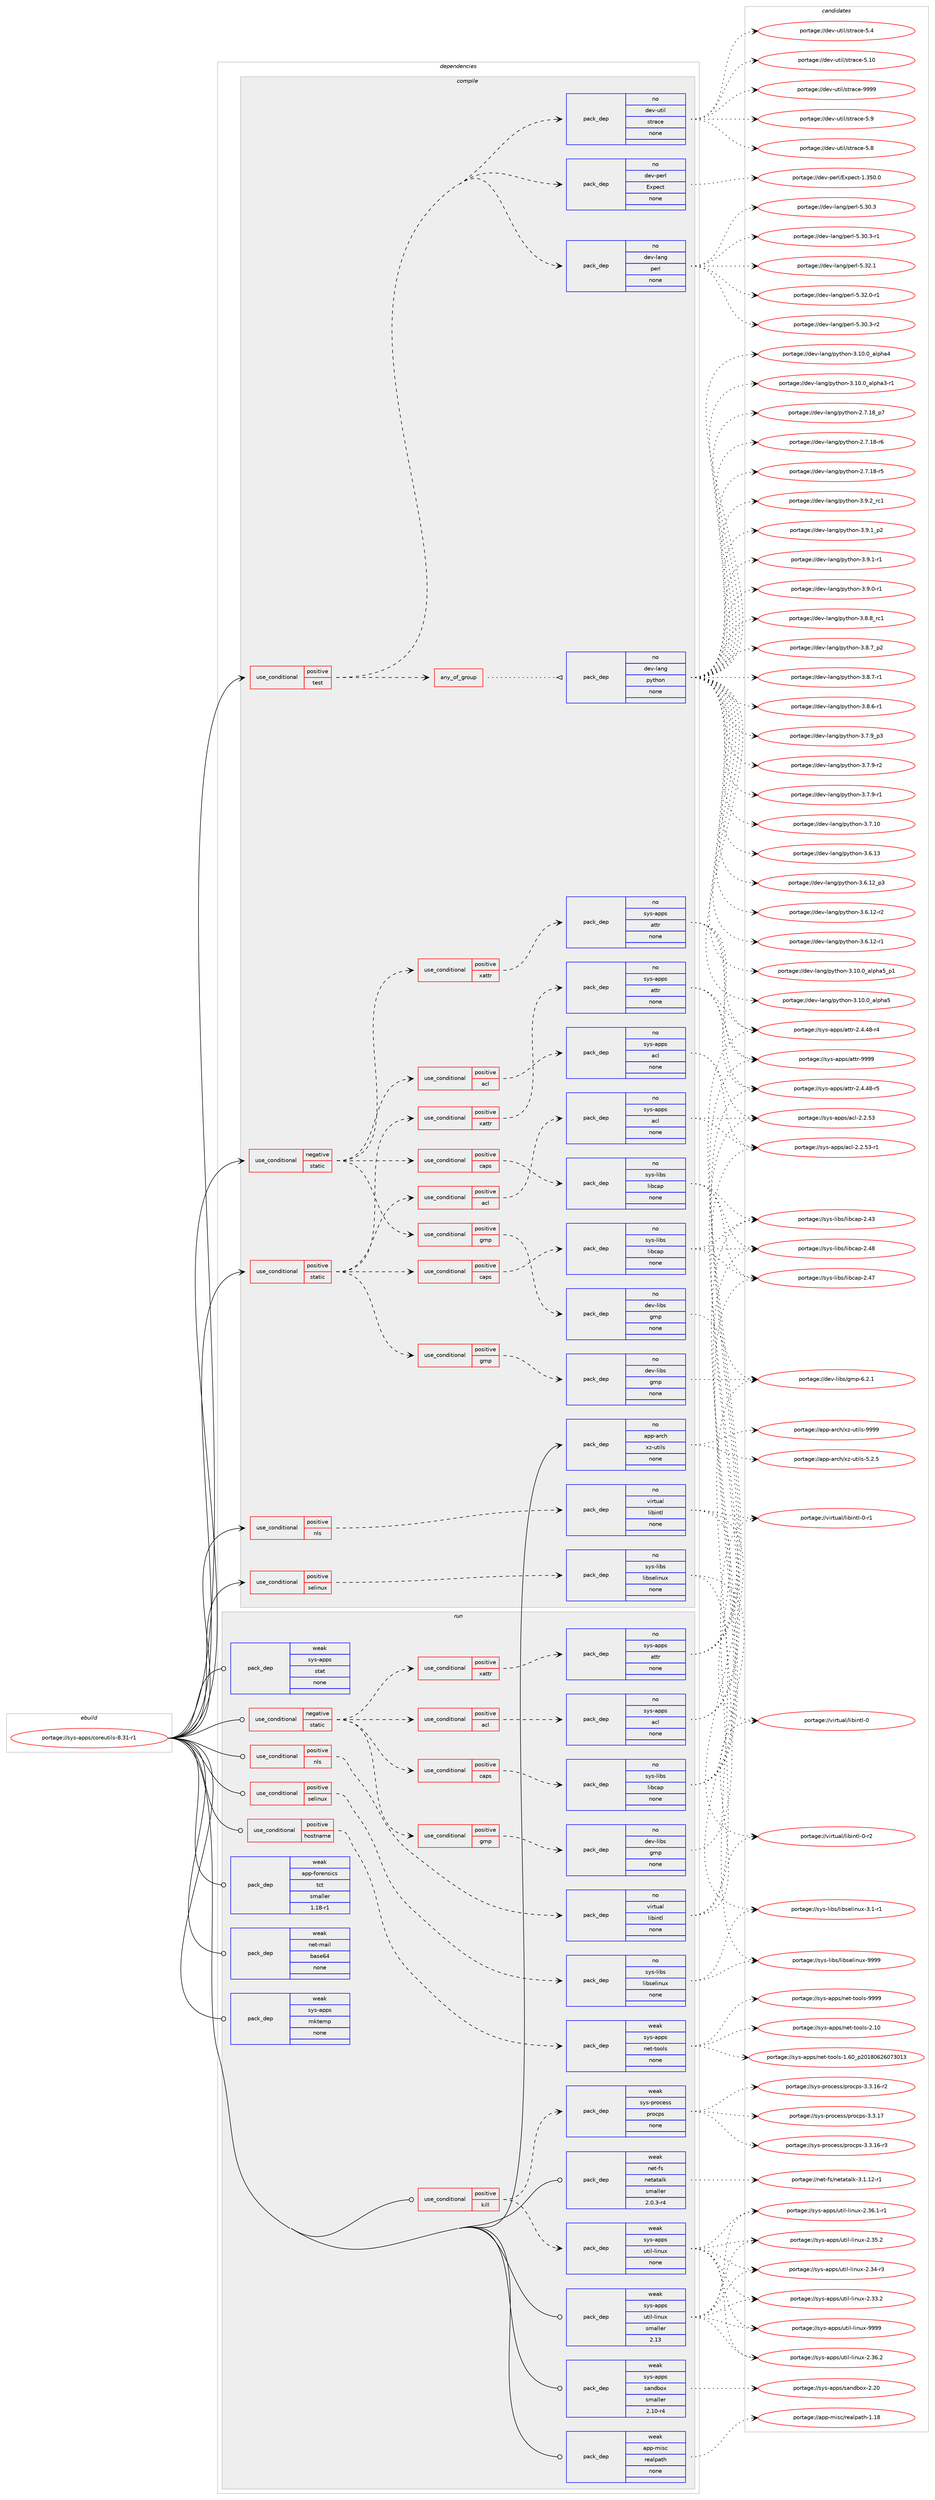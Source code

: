digraph prolog {

# *************
# Graph options
# *************

newrank=true;
concentrate=true;
compound=true;
graph [rankdir=LR,fontname=Helvetica,fontsize=10,ranksep=1.5];#, ranksep=2.5, nodesep=0.2];
edge  [arrowhead=vee];
node  [fontname=Helvetica,fontsize=10];

# **********
# The ebuild
# **********

subgraph cluster_leftcol {
color=gray;
rank=same;
label=<<i>ebuild</i>>;
id [label="portage://sys-apps/coreutils-8.31-r1", color=red, width=4, href="../sys-apps/coreutils-8.31-r1.svg"];
}

# ****************
# The dependencies
# ****************

subgraph cluster_midcol {
color=gray;
label=<<i>dependencies</i>>;
subgraph cluster_compile {
fillcolor="#eeeeee";
style=filled;
label=<<i>compile</i>>;
subgraph cond2185 {
dependency7718 [label=<<TABLE BORDER="0" CELLBORDER="1" CELLSPACING="0" CELLPADDING="4"><TR><TD ROWSPAN="3" CELLPADDING="10">use_conditional</TD></TR><TR><TD>negative</TD></TR><TR><TD>static</TD></TR></TABLE>>, shape=none, color=red];
subgraph cond2186 {
dependency7719 [label=<<TABLE BORDER="0" CELLBORDER="1" CELLSPACING="0" CELLPADDING="4"><TR><TD ROWSPAN="3" CELLPADDING="10">use_conditional</TD></TR><TR><TD>positive</TD></TR><TR><TD>acl</TD></TR></TABLE>>, shape=none, color=red];
subgraph pack5455 {
dependency7720 [label=<<TABLE BORDER="0" CELLBORDER="1" CELLSPACING="0" CELLPADDING="4" WIDTH="220"><TR><TD ROWSPAN="6" CELLPADDING="30">pack_dep</TD></TR><TR><TD WIDTH="110">no</TD></TR><TR><TD>sys-apps</TD></TR><TR><TD>acl</TD></TR><TR><TD>none</TD></TR><TR><TD></TD></TR></TABLE>>, shape=none, color=blue];
}
dependency7719:e -> dependency7720:w [weight=20,style="dashed",arrowhead="vee"];
}
dependency7718:e -> dependency7719:w [weight=20,style="dashed",arrowhead="vee"];
subgraph cond2187 {
dependency7721 [label=<<TABLE BORDER="0" CELLBORDER="1" CELLSPACING="0" CELLPADDING="4"><TR><TD ROWSPAN="3" CELLPADDING="10">use_conditional</TD></TR><TR><TD>positive</TD></TR><TR><TD>caps</TD></TR></TABLE>>, shape=none, color=red];
subgraph pack5456 {
dependency7722 [label=<<TABLE BORDER="0" CELLBORDER="1" CELLSPACING="0" CELLPADDING="4" WIDTH="220"><TR><TD ROWSPAN="6" CELLPADDING="30">pack_dep</TD></TR><TR><TD WIDTH="110">no</TD></TR><TR><TD>sys-libs</TD></TR><TR><TD>libcap</TD></TR><TR><TD>none</TD></TR><TR><TD></TD></TR></TABLE>>, shape=none, color=blue];
}
dependency7721:e -> dependency7722:w [weight=20,style="dashed",arrowhead="vee"];
}
dependency7718:e -> dependency7721:w [weight=20,style="dashed",arrowhead="vee"];
subgraph cond2188 {
dependency7723 [label=<<TABLE BORDER="0" CELLBORDER="1" CELLSPACING="0" CELLPADDING="4"><TR><TD ROWSPAN="3" CELLPADDING="10">use_conditional</TD></TR><TR><TD>positive</TD></TR><TR><TD>gmp</TD></TR></TABLE>>, shape=none, color=red];
subgraph pack5457 {
dependency7724 [label=<<TABLE BORDER="0" CELLBORDER="1" CELLSPACING="0" CELLPADDING="4" WIDTH="220"><TR><TD ROWSPAN="6" CELLPADDING="30">pack_dep</TD></TR><TR><TD WIDTH="110">no</TD></TR><TR><TD>dev-libs</TD></TR><TR><TD>gmp</TD></TR><TR><TD>none</TD></TR><TR><TD></TD></TR></TABLE>>, shape=none, color=blue];
}
dependency7723:e -> dependency7724:w [weight=20,style="dashed",arrowhead="vee"];
}
dependency7718:e -> dependency7723:w [weight=20,style="dashed",arrowhead="vee"];
subgraph cond2189 {
dependency7725 [label=<<TABLE BORDER="0" CELLBORDER="1" CELLSPACING="0" CELLPADDING="4"><TR><TD ROWSPAN="3" CELLPADDING="10">use_conditional</TD></TR><TR><TD>positive</TD></TR><TR><TD>xattr</TD></TR></TABLE>>, shape=none, color=red];
subgraph pack5458 {
dependency7726 [label=<<TABLE BORDER="0" CELLBORDER="1" CELLSPACING="0" CELLPADDING="4" WIDTH="220"><TR><TD ROWSPAN="6" CELLPADDING="30">pack_dep</TD></TR><TR><TD WIDTH="110">no</TD></TR><TR><TD>sys-apps</TD></TR><TR><TD>attr</TD></TR><TR><TD>none</TD></TR><TR><TD></TD></TR></TABLE>>, shape=none, color=blue];
}
dependency7725:e -> dependency7726:w [weight=20,style="dashed",arrowhead="vee"];
}
dependency7718:e -> dependency7725:w [weight=20,style="dashed",arrowhead="vee"];
}
id:e -> dependency7718:w [weight=20,style="solid",arrowhead="vee"];
subgraph cond2190 {
dependency7727 [label=<<TABLE BORDER="0" CELLBORDER="1" CELLSPACING="0" CELLPADDING="4"><TR><TD ROWSPAN="3" CELLPADDING="10">use_conditional</TD></TR><TR><TD>positive</TD></TR><TR><TD>nls</TD></TR></TABLE>>, shape=none, color=red];
subgraph pack5459 {
dependency7728 [label=<<TABLE BORDER="0" CELLBORDER="1" CELLSPACING="0" CELLPADDING="4" WIDTH="220"><TR><TD ROWSPAN="6" CELLPADDING="30">pack_dep</TD></TR><TR><TD WIDTH="110">no</TD></TR><TR><TD>virtual</TD></TR><TR><TD>libintl</TD></TR><TR><TD>none</TD></TR><TR><TD></TD></TR></TABLE>>, shape=none, color=blue];
}
dependency7727:e -> dependency7728:w [weight=20,style="dashed",arrowhead="vee"];
}
id:e -> dependency7727:w [weight=20,style="solid",arrowhead="vee"];
subgraph cond2191 {
dependency7729 [label=<<TABLE BORDER="0" CELLBORDER="1" CELLSPACING="0" CELLPADDING="4"><TR><TD ROWSPAN="3" CELLPADDING="10">use_conditional</TD></TR><TR><TD>positive</TD></TR><TR><TD>selinux</TD></TR></TABLE>>, shape=none, color=red];
subgraph pack5460 {
dependency7730 [label=<<TABLE BORDER="0" CELLBORDER="1" CELLSPACING="0" CELLPADDING="4" WIDTH="220"><TR><TD ROWSPAN="6" CELLPADDING="30">pack_dep</TD></TR><TR><TD WIDTH="110">no</TD></TR><TR><TD>sys-libs</TD></TR><TR><TD>libselinux</TD></TR><TR><TD>none</TD></TR><TR><TD></TD></TR></TABLE>>, shape=none, color=blue];
}
dependency7729:e -> dependency7730:w [weight=20,style="dashed",arrowhead="vee"];
}
id:e -> dependency7729:w [weight=20,style="solid",arrowhead="vee"];
subgraph cond2192 {
dependency7731 [label=<<TABLE BORDER="0" CELLBORDER="1" CELLSPACING="0" CELLPADDING="4"><TR><TD ROWSPAN="3" CELLPADDING="10">use_conditional</TD></TR><TR><TD>positive</TD></TR><TR><TD>static</TD></TR></TABLE>>, shape=none, color=red];
subgraph cond2193 {
dependency7732 [label=<<TABLE BORDER="0" CELLBORDER="1" CELLSPACING="0" CELLPADDING="4"><TR><TD ROWSPAN="3" CELLPADDING="10">use_conditional</TD></TR><TR><TD>positive</TD></TR><TR><TD>acl</TD></TR></TABLE>>, shape=none, color=red];
subgraph pack5461 {
dependency7733 [label=<<TABLE BORDER="0" CELLBORDER="1" CELLSPACING="0" CELLPADDING="4" WIDTH="220"><TR><TD ROWSPAN="6" CELLPADDING="30">pack_dep</TD></TR><TR><TD WIDTH="110">no</TD></TR><TR><TD>sys-apps</TD></TR><TR><TD>acl</TD></TR><TR><TD>none</TD></TR><TR><TD></TD></TR></TABLE>>, shape=none, color=blue];
}
dependency7732:e -> dependency7733:w [weight=20,style="dashed",arrowhead="vee"];
}
dependency7731:e -> dependency7732:w [weight=20,style="dashed",arrowhead="vee"];
subgraph cond2194 {
dependency7734 [label=<<TABLE BORDER="0" CELLBORDER="1" CELLSPACING="0" CELLPADDING="4"><TR><TD ROWSPAN="3" CELLPADDING="10">use_conditional</TD></TR><TR><TD>positive</TD></TR><TR><TD>caps</TD></TR></TABLE>>, shape=none, color=red];
subgraph pack5462 {
dependency7735 [label=<<TABLE BORDER="0" CELLBORDER="1" CELLSPACING="0" CELLPADDING="4" WIDTH="220"><TR><TD ROWSPAN="6" CELLPADDING="30">pack_dep</TD></TR><TR><TD WIDTH="110">no</TD></TR><TR><TD>sys-libs</TD></TR><TR><TD>libcap</TD></TR><TR><TD>none</TD></TR><TR><TD></TD></TR></TABLE>>, shape=none, color=blue];
}
dependency7734:e -> dependency7735:w [weight=20,style="dashed",arrowhead="vee"];
}
dependency7731:e -> dependency7734:w [weight=20,style="dashed",arrowhead="vee"];
subgraph cond2195 {
dependency7736 [label=<<TABLE BORDER="0" CELLBORDER="1" CELLSPACING="0" CELLPADDING="4"><TR><TD ROWSPAN="3" CELLPADDING="10">use_conditional</TD></TR><TR><TD>positive</TD></TR><TR><TD>gmp</TD></TR></TABLE>>, shape=none, color=red];
subgraph pack5463 {
dependency7737 [label=<<TABLE BORDER="0" CELLBORDER="1" CELLSPACING="0" CELLPADDING="4" WIDTH="220"><TR><TD ROWSPAN="6" CELLPADDING="30">pack_dep</TD></TR><TR><TD WIDTH="110">no</TD></TR><TR><TD>dev-libs</TD></TR><TR><TD>gmp</TD></TR><TR><TD>none</TD></TR><TR><TD></TD></TR></TABLE>>, shape=none, color=blue];
}
dependency7736:e -> dependency7737:w [weight=20,style="dashed",arrowhead="vee"];
}
dependency7731:e -> dependency7736:w [weight=20,style="dashed",arrowhead="vee"];
subgraph cond2196 {
dependency7738 [label=<<TABLE BORDER="0" CELLBORDER="1" CELLSPACING="0" CELLPADDING="4"><TR><TD ROWSPAN="3" CELLPADDING="10">use_conditional</TD></TR><TR><TD>positive</TD></TR><TR><TD>xattr</TD></TR></TABLE>>, shape=none, color=red];
subgraph pack5464 {
dependency7739 [label=<<TABLE BORDER="0" CELLBORDER="1" CELLSPACING="0" CELLPADDING="4" WIDTH="220"><TR><TD ROWSPAN="6" CELLPADDING="30">pack_dep</TD></TR><TR><TD WIDTH="110">no</TD></TR><TR><TD>sys-apps</TD></TR><TR><TD>attr</TD></TR><TR><TD>none</TD></TR><TR><TD></TD></TR></TABLE>>, shape=none, color=blue];
}
dependency7738:e -> dependency7739:w [weight=20,style="dashed",arrowhead="vee"];
}
dependency7731:e -> dependency7738:w [weight=20,style="dashed",arrowhead="vee"];
}
id:e -> dependency7731:w [weight=20,style="solid",arrowhead="vee"];
subgraph cond2197 {
dependency7740 [label=<<TABLE BORDER="0" CELLBORDER="1" CELLSPACING="0" CELLPADDING="4"><TR><TD ROWSPAN="3" CELLPADDING="10">use_conditional</TD></TR><TR><TD>positive</TD></TR><TR><TD>test</TD></TR></TABLE>>, shape=none, color=red];
subgraph pack5465 {
dependency7741 [label=<<TABLE BORDER="0" CELLBORDER="1" CELLSPACING="0" CELLPADDING="4" WIDTH="220"><TR><TD ROWSPAN="6" CELLPADDING="30">pack_dep</TD></TR><TR><TD WIDTH="110">no</TD></TR><TR><TD>dev-lang</TD></TR><TR><TD>perl</TD></TR><TR><TD>none</TD></TR><TR><TD></TD></TR></TABLE>>, shape=none, color=blue];
}
dependency7740:e -> dependency7741:w [weight=20,style="dashed",arrowhead="vee"];
subgraph pack5466 {
dependency7742 [label=<<TABLE BORDER="0" CELLBORDER="1" CELLSPACING="0" CELLPADDING="4" WIDTH="220"><TR><TD ROWSPAN="6" CELLPADDING="30">pack_dep</TD></TR><TR><TD WIDTH="110">no</TD></TR><TR><TD>dev-perl</TD></TR><TR><TD>Expect</TD></TR><TR><TD>none</TD></TR><TR><TD></TD></TR></TABLE>>, shape=none, color=blue];
}
dependency7740:e -> dependency7742:w [weight=20,style="dashed",arrowhead="vee"];
subgraph pack5467 {
dependency7743 [label=<<TABLE BORDER="0" CELLBORDER="1" CELLSPACING="0" CELLPADDING="4" WIDTH="220"><TR><TD ROWSPAN="6" CELLPADDING="30">pack_dep</TD></TR><TR><TD WIDTH="110">no</TD></TR><TR><TD>dev-util</TD></TR><TR><TD>strace</TD></TR><TR><TD>none</TD></TR><TR><TD></TD></TR></TABLE>>, shape=none, color=blue];
}
dependency7740:e -> dependency7743:w [weight=20,style="dashed",arrowhead="vee"];
subgraph any69 {
dependency7744 [label=<<TABLE BORDER="0" CELLBORDER="1" CELLSPACING="0" CELLPADDING="4"><TR><TD CELLPADDING="10">any_of_group</TD></TR></TABLE>>, shape=none, color=red];subgraph pack5468 {
dependency7745 [label=<<TABLE BORDER="0" CELLBORDER="1" CELLSPACING="0" CELLPADDING="4" WIDTH="220"><TR><TD ROWSPAN="6" CELLPADDING="30">pack_dep</TD></TR><TR><TD WIDTH="110">no</TD></TR><TR><TD>dev-lang</TD></TR><TR><TD>python</TD></TR><TR><TD>none</TD></TR><TR><TD></TD></TR></TABLE>>, shape=none, color=blue];
}
dependency7744:e -> dependency7745:w [weight=20,style="dotted",arrowhead="oinv"];
}
dependency7740:e -> dependency7744:w [weight=20,style="dashed",arrowhead="vee"];
}
id:e -> dependency7740:w [weight=20,style="solid",arrowhead="vee"];
subgraph pack5469 {
dependency7746 [label=<<TABLE BORDER="0" CELLBORDER="1" CELLSPACING="0" CELLPADDING="4" WIDTH="220"><TR><TD ROWSPAN="6" CELLPADDING="30">pack_dep</TD></TR><TR><TD WIDTH="110">no</TD></TR><TR><TD>app-arch</TD></TR><TR><TD>xz-utils</TD></TR><TR><TD>none</TD></TR><TR><TD></TD></TR></TABLE>>, shape=none, color=blue];
}
id:e -> dependency7746:w [weight=20,style="solid",arrowhead="vee"];
}
subgraph cluster_compileandrun {
fillcolor="#eeeeee";
style=filled;
label=<<i>compile and run</i>>;
}
subgraph cluster_run {
fillcolor="#eeeeee";
style=filled;
label=<<i>run</i>>;
subgraph cond2198 {
dependency7747 [label=<<TABLE BORDER="0" CELLBORDER="1" CELLSPACING="0" CELLPADDING="4"><TR><TD ROWSPAN="3" CELLPADDING="10">use_conditional</TD></TR><TR><TD>negative</TD></TR><TR><TD>static</TD></TR></TABLE>>, shape=none, color=red];
subgraph cond2199 {
dependency7748 [label=<<TABLE BORDER="0" CELLBORDER="1" CELLSPACING="0" CELLPADDING="4"><TR><TD ROWSPAN="3" CELLPADDING="10">use_conditional</TD></TR><TR><TD>positive</TD></TR><TR><TD>acl</TD></TR></TABLE>>, shape=none, color=red];
subgraph pack5470 {
dependency7749 [label=<<TABLE BORDER="0" CELLBORDER="1" CELLSPACING="0" CELLPADDING="4" WIDTH="220"><TR><TD ROWSPAN="6" CELLPADDING="30">pack_dep</TD></TR><TR><TD WIDTH="110">no</TD></TR><TR><TD>sys-apps</TD></TR><TR><TD>acl</TD></TR><TR><TD>none</TD></TR><TR><TD></TD></TR></TABLE>>, shape=none, color=blue];
}
dependency7748:e -> dependency7749:w [weight=20,style="dashed",arrowhead="vee"];
}
dependency7747:e -> dependency7748:w [weight=20,style="dashed",arrowhead="vee"];
subgraph cond2200 {
dependency7750 [label=<<TABLE BORDER="0" CELLBORDER="1" CELLSPACING="0" CELLPADDING="4"><TR><TD ROWSPAN="3" CELLPADDING="10">use_conditional</TD></TR><TR><TD>positive</TD></TR><TR><TD>caps</TD></TR></TABLE>>, shape=none, color=red];
subgraph pack5471 {
dependency7751 [label=<<TABLE BORDER="0" CELLBORDER="1" CELLSPACING="0" CELLPADDING="4" WIDTH="220"><TR><TD ROWSPAN="6" CELLPADDING="30">pack_dep</TD></TR><TR><TD WIDTH="110">no</TD></TR><TR><TD>sys-libs</TD></TR><TR><TD>libcap</TD></TR><TR><TD>none</TD></TR><TR><TD></TD></TR></TABLE>>, shape=none, color=blue];
}
dependency7750:e -> dependency7751:w [weight=20,style="dashed",arrowhead="vee"];
}
dependency7747:e -> dependency7750:w [weight=20,style="dashed",arrowhead="vee"];
subgraph cond2201 {
dependency7752 [label=<<TABLE BORDER="0" CELLBORDER="1" CELLSPACING="0" CELLPADDING="4"><TR><TD ROWSPAN="3" CELLPADDING="10">use_conditional</TD></TR><TR><TD>positive</TD></TR><TR><TD>gmp</TD></TR></TABLE>>, shape=none, color=red];
subgraph pack5472 {
dependency7753 [label=<<TABLE BORDER="0" CELLBORDER="1" CELLSPACING="0" CELLPADDING="4" WIDTH="220"><TR><TD ROWSPAN="6" CELLPADDING="30">pack_dep</TD></TR><TR><TD WIDTH="110">no</TD></TR><TR><TD>dev-libs</TD></TR><TR><TD>gmp</TD></TR><TR><TD>none</TD></TR><TR><TD></TD></TR></TABLE>>, shape=none, color=blue];
}
dependency7752:e -> dependency7753:w [weight=20,style="dashed",arrowhead="vee"];
}
dependency7747:e -> dependency7752:w [weight=20,style="dashed",arrowhead="vee"];
subgraph cond2202 {
dependency7754 [label=<<TABLE BORDER="0" CELLBORDER="1" CELLSPACING="0" CELLPADDING="4"><TR><TD ROWSPAN="3" CELLPADDING="10">use_conditional</TD></TR><TR><TD>positive</TD></TR><TR><TD>xattr</TD></TR></TABLE>>, shape=none, color=red];
subgraph pack5473 {
dependency7755 [label=<<TABLE BORDER="0" CELLBORDER="1" CELLSPACING="0" CELLPADDING="4" WIDTH="220"><TR><TD ROWSPAN="6" CELLPADDING="30">pack_dep</TD></TR><TR><TD WIDTH="110">no</TD></TR><TR><TD>sys-apps</TD></TR><TR><TD>attr</TD></TR><TR><TD>none</TD></TR><TR><TD></TD></TR></TABLE>>, shape=none, color=blue];
}
dependency7754:e -> dependency7755:w [weight=20,style="dashed",arrowhead="vee"];
}
dependency7747:e -> dependency7754:w [weight=20,style="dashed",arrowhead="vee"];
}
id:e -> dependency7747:w [weight=20,style="solid",arrowhead="odot"];
subgraph cond2203 {
dependency7756 [label=<<TABLE BORDER="0" CELLBORDER="1" CELLSPACING="0" CELLPADDING="4"><TR><TD ROWSPAN="3" CELLPADDING="10">use_conditional</TD></TR><TR><TD>positive</TD></TR><TR><TD>hostname</TD></TR></TABLE>>, shape=none, color=red];
subgraph pack5474 {
dependency7757 [label=<<TABLE BORDER="0" CELLBORDER="1" CELLSPACING="0" CELLPADDING="4" WIDTH="220"><TR><TD ROWSPAN="6" CELLPADDING="30">pack_dep</TD></TR><TR><TD WIDTH="110">weak</TD></TR><TR><TD>sys-apps</TD></TR><TR><TD>net-tools</TD></TR><TR><TD>none</TD></TR><TR><TD></TD></TR></TABLE>>, shape=none, color=blue];
}
dependency7756:e -> dependency7757:w [weight=20,style="dashed",arrowhead="vee"];
}
id:e -> dependency7756:w [weight=20,style="solid",arrowhead="odot"];
subgraph cond2204 {
dependency7758 [label=<<TABLE BORDER="0" CELLBORDER="1" CELLSPACING="0" CELLPADDING="4"><TR><TD ROWSPAN="3" CELLPADDING="10">use_conditional</TD></TR><TR><TD>positive</TD></TR><TR><TD>kill</TD></TR></TABLE>>, shape=none, color=red];
subgraph pack5475 {
dependency7759 [label=<<TABLE BORDER="0" CELLBORDER="1" CELLSPACING="0" CELLPADDING="4" WIDTH="220"><TR><TD ROWSPAN="6" CELLPADDING="30">pack_dep</TD></TR><TR><TD WIDTH="110">weak</TD></TR><TR><TD>sys-apps</TD></TR><TR><TD>util-linux</TD></TR><TR><TD>none</TD></TR><TR><TD></TD></TR></TABLE>>, shape=none, color=blue];
}
dependency7758:e -> dependency7759:w [weight=20,style="dashed",arrowhead="vee"];
subgraph pack5476 {
dependency7760 [label=<<TABLE BORDER="0" CELLBORDER="1" CELLSPACING="0" CELLPADDING="4" WIDTH="220"><TR><TD ROWSPAN="6" CELLPADDING="30">pack_dep</TD></TR><TR><TD WIDTH="110">weak</TD></TR><TR><TD>sys-process</TD></TR><TR><TD>procps</TD></TR><TR><TD>none</TD></TR><TR><TD></TD></TR></TABLE>>, shape=none, color=blue];
}
dependency7758:e -> dependency7760:w [weight=20,style="dashed",arrowhead="vee"];
}
id:e -> dependency7758:w [weight=20,style="solid",arrowhead="odot"];
subgraph cond2205 {
dependency7761 [label=<<TABLE BORDER="0" CELLBORDER="1" CELLSPACING="0" CELLPADDING="4"><TR><TD ROWSPAN="3" CELLPADDING="10">use_conditional</TD></TR><TR><TD>positive</TD></TR><TR><TD>nls</TD></TR></TABLE>>, shape=none, color=red];
subgraph pack5477 {
dependency7762 [label=<<TABLE BORDER="0" CELLBORDER="1" CELLSPACING="0" CELLPADDING="4" WIDTH="220"><TR><TD ROWSPAN="6" CELLPADDING="30">pack_dep</TD></TR><TR><TD WIDTH="110">no</TD></TR><TR><TD>virtual</TD></TR><TR><TD>libintl</TD></TR><TR><TD>none</TD></TR><TR><TD></TD></TR></TABLE>>, shape=none, color=blue];
}
dependency7761:e -> dependency7762:w [weight=20,style="dashed",arrowhead="vee"];
}
id:e -> dependency7761:w [weight=20,style="solid",arrowhead="odot"];
subgraph cond2206 {
dependency7763 [label=<<TABLE BORDER="0" CELLBORDER="1" CELLSPACING="0" CELLPADDING="4"><TR><TD ROWSPAN="3" CELLPADDING="10">use_conditional</TD></TR><TR><TD>positive</TD></TR><TR><TD>selinux</TD></TR></TABLE>>, shape=none, color=red];
subgraph pack5478 {
dependency7764 [label=<<TABLE BORDER="0" CELLBORDER="1" CELLSPACING="0" CELLPADDING="4" WIDTH="220"><TR><TD ROWSPAN="6" CELLPADDING="30">pack_dep</TD></TR><TR><TD WIDTH="110">no</TD></TR><TR><TD>sys-libs</TD></TR><TR><TD>libselinux</TD></TR><TR><TD>none</TD></TR><TR><TD></TD></TR></TABLE>>, shape=none, color=blue];
}
dependency7763:e -> dependency7764:w [weight=20,style="dashed",arrowhead="vee"];
}
id:e -> dependency7763:w [weight=20,style="solid",arrowhead="odot"];
subgraph pack5479 {
dependency7765 [label=<<TABLE BORDER="0" CELLBORDER="1" CELLSPACING="0" CELLPADDING="4" WIDTH="220"><TR><TD ROWSPAN="6" CELLPADDING="30">pack_dep</TD></TR><TR><TD WIDTH="110">weak</TD></TR><TR><TD>app-forensics</TD></TR><TR><TD>tct</TD></TR><TR><TD>smaller</TD></TR><TR><TD>1.18-r1</TD></TR></TABLE>>, shape=none, color=blue];
}
id:e -> dependency7765:w [weight=20,style="solid",arrowhead="odot"];
subgraph pack5480 {
dependency7766 [label=<<TABLE BORDER="0" CELLBORDER="1" CELLSPACING="0" CELLPADDING="4" WIDTH="220"><TR><TD ROWSPAN="6" CELLPADDING="30">pack_dep</TD></TR><TR><TD WIDTH="110">weak</TD></TR><TR><TD>app-misc</TD></TR><TR><TD>realpath</TD></TR><TR><TD>none</TD></TR><TR><TD></TD></TR></TABLE>>, shape=none, color=blue];
}
id:e -> dependency7766:w [weight=20,style="solid",arrowhead="odot"];
subgraph pack5481 {
dependency7767 [label=<<TABLE BORDER="0" CELLBORDER="1" CELLSPACING="0" CELLPADDING="4" WIDTH="220"><TR><TD ROWSPAN="6" CELLPADDING="30">pack_dep</TD></TR><TR><TD WIDTH="110">weak</TD></TR><TR><TD>net-fs</TD></TR><TR><TD>netatalk</TD></TR><TR><TD>smaller</TD></TR><TR><TD>2.0.3-r4</TD></TR></TABLE>>, shape=none, color=blue];
}
id:e -> dependency7767:w [weight=20,style="solid",arrowhead="odot"];
subgraph pack5482 {
dependency7768 [label=<<TABLE BORDER="0" CELLBORDER="1" CELLSPACING="0" CELLPADDING="4" WIDTH="220"><TR><TD ROWSPAN="6" CELLPADDING="30">pack_dep</TD></TR><TR><TD WIDTH="110">weak</TD></TR><TR><TD>net-mail</TD></TR><TR><TD>base64</TD></TR><TR><TD>none</TD></TR><TR><TD></TD></TR></TABLE>>, shape=none, color=blue];
}
id:e -> dependency7768:w [weight=20,style="solid",arrowhead="odot"];
subgraph pack5483 {
dependency7769 [label=<<TABLE BORDER="0" CELLBORDER="1" CELLSPACING="0" CELLPADDING="4" WIDTH="220"><TR><TD ROWSPAN="6" CELLPADDING="30">pack_dep</TD></TR><TR><TD WIDTH="110">weak</TD></TR><TR><TD>sys-apps</TD></TR><TR><TD>mktemp</TD></TR><TR><TD>none</TD></TR><TR><TD></TD></TR></TABLE>>, shape=none, color=blue];
}
id:e -> dependency7769:w [weight=20,style="solid",arrowhead="odot"];
subgraph pack5484 {
dependency7770 [label=<<TABLE BORDER="0" CELLBORDER="1" CELLSPACING="0" CELLPADDING="4" WIDTH="220"><TR><TD ROWSPAN="6" CELLPADDING="30">pack_dep</TD></TR><TR><TD WIDTH="110">weak</TD></TR><TR><TD>sys-apps</TD></TR><TR><TD>sandbox</TD></TR><TR><TD>smaller</TD></TR><TR><TD>2.10-r4</TD></TR></TABLE>>, shape=none, color=blue];
}
id:e -> dependency7770:w [weight=20,style="solid",arrowhead="odot"];
subgraph pack5485 {
dependency7771 [label=<<TABLE BORDER="0" CELLBORDER="1" CELLSPACING="0" CELLPADDING="4" WIDTH="220"><TR><TD ROWSPAN="6" CELLPADDING="30">pack_dep</TD></TR><TR><TD WIDTH="110">weak</TD></TR><TR><TD>sys-apps</TD></TR><TR><TD>stat</TD></TR><TR><TD>none</TD></TR><TR><TD></TD></TR></TABLE>>, shape=none, color=blue];
}
id:e -> dependency7771:w [weight=20,style="solid",arrowhead="odot"];
subgraph pack5486 {
dependency7772 [label=<<TABLE BORDER="0" CELLBORDER="1" CELLSPACING="0" CELLPADDING="4" WIDTH="220"><TR><TD ROWSPAN="6" CELLPADDING="30">pack_dep</TD></TR><TR><TD WIDTH="110">weak</TD></TR><TR><TD>sys-apps</TD></TR><TR><TD>util-linux</TD></TR><TR><TD>smaller</TD></TR><TR><TD>2.13</TD></TR></TABLE>>, shape=none, color=blue];
}
id:e -> dependency7772:w [weight=20,style="solid",arrowhead="odot"];
}
}

# **************
# The candidates
# **************

subgraph cluster_choices {
rank=same;
color=gray;
label=<<i>candidates</i>>;

subgraph choice5455 {
color=black;
nodesep=1;
choice1151211154597112112115479799108455046504653514511449 [label="portage://sys-apps/acl-2.2.53-r1", color=red, width=4,href="../sys-apps/acl-2.2.53-r1.svg"];
choice115121115459711211211547979910845504650465351 [label="portage://sys-apps/acl-2.2.53", color=red, width=4,href="../sys-apps/acl-2.2.53.svg"];
dependency7720:e -> choice1151211154597112112115479799108455046504653514511449:w [style=dotted,weight="100"];
dependency7720:e -> choice115121115459711211211547979910845504650465351:w [style=dotted,weight="100"];
}
subgraph choice5456 {
color=black;
nodesep=1;
choice1151211154510810598115471081059899971124550465256 [label="portage://sys-libs/libcap-2.48", color=red, width=4,href="../sys-libs/libcap-2.48.svg"];
choice1151211154510810598115471081059899971124550465255 [label="portage://sys-libs/libcap-2.47", color=red, width=4,href="../sys-libs/libcap-2.47.svg"];
choice1151211154510810598115471081059899971124550465251 [label="portage://sys-libs/libcap-2.43", color=red, width=4,href="../sys-libs/libcap-2.43.svg"];
dependency7722:e -> choice1151211154510810598115471081059899971124550465256:w [style=dotted,weight="100"];
dependency7722:e -> choice1151211154510810598115471081059899971124550465255:w [style=dotted,weight="100"];
dependency7722:e -> choice1151211154510810598115471081059899971124550465251:w [style=dotted,weight="100"];
}
subgraph choice5457 {
color=black;
nodesep=1;
choice100101118451081059811547103109112455446504649 [label="portage://dev-libs/gmp-6.2.1", color=red, width=4,href="../dev-libs/gmp-6.2.1.svg"];
dependency7724:e -> choice100101118451081059811547103109112455446504649:w [style=dotted,weight="100"];
}
subgraph choice5458 {
color=black;
nodesep=1;
choice115121115459711211211547971161161144557575757 [label="portage://sys-apps/attr-9999", color=red, width=4,href="../sys-apps/attr-9999.svg"];
choice11512111545971121121154797116116114455046524652564511453 [label="portage://sys-apps/attr-2.4.48-r5", color=red, width=4,href="../sys-apps/attr-2.4.48-r5.svg"];
choice11512111545971121121154797116116114455046524652564511452 [label="portage://sys-apps/attr-2.4.48-r4", color=red, width=4,href="../sys-apps/attr-2.4.48-r4.svg"];
dependency7726:e -> choice115121115459711211211547971161161144557575757:w [style=dotted,weight="100"];
dependency7726:e -> choice11512111545971121121154797116116114455046524652564511453:w [style=dotted,weight="100"];
dependency7726:e -> choice11512111545971121121154797116116114455046524652564511452:w [style=dotted,weight="100"];
}
subgraph choice5459 {
color=black;
nodesep=1;
choice11810511411611797108471081059810511011610845484511450 [label="portage://virtual/libintl-0-r2", color=red, width=4,href="../virtual/libintl-0-r2.svg"];
choice11810511411611797108471081059810511011610845484511449 [label="portage://virtual/libintl-0-r1", color=red, width=4,href="../virtual/libintl-0-r1.svg"];
choice1181051141161179710847108105981051101161084548 [label="portage://virtual/libintl-0", color=red, width=4,href="../virtual/libintl-0.svg"];
dependency7728:e -> choice11810511411611797108471081059810511011610845484511450:w [style=dotted,weight="100"];
dependency7728:e -> choice11810511411611797108471081059810511011610845484511449:w [style=dotted,weight="100"];
dependency7728:e -> choice1181051141161179710847108105981051101161084548:w [style=dotted,weight="100"];
}
subgraph choice5460 {
color=black;
nodesep=1;
choice115121115451081059811547108105981151011081051101171204557575757 [label="portage://sys-libs/libselinux-9999", color=red, width=4,href="../sys-libs/libselinux-9999.svg"];
choice11512111545108105981154710810598115101108105110117120455146494511449 [label="portage://sys-libs/libselinux-3.1-r1", color=red, width=4,href="../sys-libs/libselinux-3.1-r1.svg"];
dependency7730:e -> choice115121115451081059811547108105981151011081051101171204557575757:w [style=dotted,weight="100"];
dependency7730:e -> choice11512111545108105981154710810598115101108105110117120455146494511449:w [style=dotted,weight="100"];
}
subgraph choice5461 {
color=black;
nodesep=1;
choice1151211154597112112115479799108455046504653514511449 [label="portage://sys-apps/acl-2.2.53-r1", color=red, width=4,href="../sys-apps/acl-2.2.53-r1.svg"];
choice115121115459711211211547979910845504650465351 [label="portage://sys-apps/acl-2.2.53", color=red, width=4,href="../sys-apps/acl-2.2.53.svg"];
dependency7733:e -> choice1151211154597112112115479799108455046504653514511449:w [style=dotted,weight="100"];
dependency7733:e -> choice115121115459711211211547979910845504650465351:w [style=dotted,weight="100"];
}
subgraph choice5462 {
color=black;
nodesep=1;
choice1151211154510810598115471081059899971124550465256 [label="portage://sys-libs/libcap-2.48", color=red, width=4,href="../sys-libs/libcap-2.48.svg"];
choice1151211154510810598115471081059899971124550465255 [label="portage://sys-libs/libcap-2.47", color=red, width=4,href="../sys-libs/libcap-2.47.svg"];
choice1151211154510810598115471081059899971124550465251 [label="portage://sys-libs/libcap-2.43", color=red, width=4,href="../sys-libs/libcap-2.43.svg"];
dependency7735:e -> choice1151211154510810598115471081059899971124550465256:w [style=dotted,weight="100"];
dependency7735:e -> choice1151211154510810598115471081059899971124550465255:w [style=dotted,weight="100"];
dependency7735:e -> choice1151211154510810598115471081059899971124550465251:w [style=dotted,weight="100"];
}
subgraph choice5463 {
color=black;
nodesep=1;
choice100101118451081059811547103109112455446504649 [label="portage://dev-libs/gmp-6.2.1", color=red, width=4,href="../dev-libs/gmp-6.2.1.svg"];
dependency7737:e -> choice100101118451081059811547103109112455446504649:w [style=dotted,weight="100"];
}
subgraph choice5464 {
color=black;
nodesep=1;
choice115121115459711211211547971161161144557575757 [label="portage://sys-apps/attr-9999", color=red, width=4,href="../sys-apps/attr-9999.svg"];
choice11512111545971121121154797116116114455046524652564511453 [label="portage://sys-apps/attr-2.4.48-r5", color=red, width=4,href="../sys-apps/attr-2.4.48-r5.svg"];
choice11512111545971121121154797116116114455046524652564511452 [label="portage://sys-apps/attr-2.4.48-r4", color=red, width=4,href="../sys-apps/attr-2.4.48-r4.svg"];
dependency7739:e -> choice115121115459711211211547971161161144557575757:w [style=dotted,weight="100"];
dependency7739:e -> choice11512111545971121121154797116116114455046524652564511453:w [style=dotted,weight="100"];
dependency7739:e -> choice11512111545971121121154797116116114455046524652564511452:w [style=dotted,weight="100"];
}
subgraph choice5465 {
color=black;
nodesep=1;
choice10010111845108971101034711210111410845534651504649 [label="portage://dev-lang/perl-5.32.1", color=red, width=4,href="../dev-lang/perl-5.32.1.svg"];
choice100101118451089711010347112101114108455346515046484511449 [label="portage://dev-lang/perl-5.32.0-r1", color=red, width=4,href="../dev-lang/perl-5.32.0-r1.svg"];
choice100101118451089711010347112101114108455346514846514511450 [label="portage://dev-lang/perl-5.30.3-r2", color=red, width=4,href="../dev-lang/perl-5.30.3-r2.svg"];
choice100101118451089711010347112101114108455346514846514511449 [label="portage://dev-lang/perl-5.30.3-r1", color=red, width=4,href="../dev-lang/perl-5.30.3-r1.svg"];
choice10010111845108971101034711210111410845534651484651 [label="portage://dev-lang/perl-5.30.3", color=red, width=4,href="../dev-lang/perl-5.30.3.svg"];
dependency7741:e -> choice10010111845108971101034711210111410845534651504649:w [style=dotted,weight="100"];
dependency7741:e -> choice100101118451089711010347112101114108455346515046484511449:w [style=dotted,weight="100"];
dependency7741:e -> choice100101118451089711010347112101114108455346514846514511450:w [style=dotted,weight="100"];
dependency7741:e -> choice100101118451089711010347112101114108455346514846514511449:w [style=dotted,weight="100"];
dependency7741:e -> choice10010111845108971101034711210111410845534651484651:w [style=dotted,weight="100"];
}
subgraph choice5466 {
color=black;
nodesep=1;
choice100101118451121011141084769120112101991164549465153484648 [label="portage://dev-perl/Expect-1.350.0", color=red, width=4,href="../dev-perl/Expect-1.350.0.svg"];
dependency7742:e -> choice100101118451121011141084769120112101991164549465153484648:w [style=dotted,weight="100"];
}
subgraph choice5467 {
color=black;
nodesep=1;
choice100101118451171161051084711511611497991014557575757 [label="portage://dev-util/strace-9999", color=red, width=4,href="../dev-util/strace-9999.svg"];
choice1001011184511711610510847115116114979910145534657 [label="portage://dev-util/strace-5.9", color=red, width=4,href="../dev-util/strace-5.9.svg"];
choice1001011184511711610510847115116114979910145534656 [label="portage://dev-util/strace-5.8", color=red, width=4,href="../dev-util/strace-5.8.svg"];
choice1001011184511711610510847115116114979910145534652 [label="portage://dev-util/strace-5.4", color=red, width=4,href="../dev-util/strace-5.4.svg"];
choice100101118451171161051084711511611497991014553464948 [label="portage://dev-util/strace-5.10", color=red, width=4,href="../dev-util/strace-5.10.svg"];
dependency7743:e -> choice100101118451171161051084711511611497991014557575757:w [style=dotted,weight="100"];
dependency7743:e -> choice1001011184511711610510847115116114979910145534657:w [style=dotted,weight="100"];
dependency7743:e -> choice1001011184511711610510847115116114979910145534656:w [style=dotted,weight="100"];
dependency7743:e -> choice1001011184511711610510847115116114979910145534652:w [style=dotted,weight="100"];
dependency7743:e -> choice100101118451171161051084711511611497991014553464948:w [style=dotted,weight="100"];
}
subgraph choice5468 {
color=black;
nodesep=1;
choice100101118451089711010347112121116104111110455146574650951149949 [label="portage://dev-lang/python-3.9.2_rc1", color=red, width=4,href="../dev-lang/python-3.9.2_rc1.svg"];
choice1001011184510897110103471121211161041111104551465746499511250 [label="portage://dev-lang/python-3.9.1_p2", color=red, width=4,href="../dev-lang/python-3.9.1_p2.svg"];
choice1001011184510897110103471121211161041111104551465746494511449 [label="portage://dev-lang/python-3.9.1-r1", color=red, width=4,href="../dev-lang/python-3.9.1-r1.svg"];
choice1001011184510897110103471121211161041111104551465746484511449 [label="portage://dev-lang/python-3.9.0-r1", color=red, width=4,href="../dev-lang/python-3.9.0-r1.svg"];
choice100101118451089711010347112121116104111110455146564656951149949 [label="portage://dev-lang/python-3.8.8_rc1", color=red, width=4,href="../dev-lang/python-3.8.8_rc1.svg"];
choice1001011184510897110103471121211161041111104551465646559511250 [label="portage://dev-lang/python-3.8.7_p2", color=red, width=4,href="../dev-lang/python-3.8.7_p2.svg"];
choice1001011184510897110103471121211161041111104551465646554511449 [label="portage://dev-lang/python-3.8.7-r1", color=red, width=4,href="../dev-lang/python-3.8.7-r1.svg"];
choice1001011184510897110103471121211161041111104551465646544511449 [label="portage://dev-lang/python-3.8.6-r1", color=red, width=4,href="../dev-lang/python-3.8.6-r1.svg"];
choice1001011184510897110103471121211161041111104551465546579511251 [label="portage://dev-lang/python-3.7.9_p3", color=red, width=4,href="../dev-lang/python-3.7.9_p3.svg"];
choice1001011184510897110103471121211161041111104551465546574511450 [label="portage://dev-lang/python-3.7.9-r2", color=red, width=4,href="../dev-lang/python-3.7.9-r2.svg"];
choice1001011184510897110103471121211161041111104551465546574511449 [label="portage://dev-lang/python-3.7.9-r1", color=red, width=4,href="../dev-lang/python-3.7.9-r1.svg"];
choice10010111845108971101034711212111610411111045514655464948 [label="portage://dev-lang/python-3.7.10", color=red, width=4,href="../dev-lang/python-3.7.10.svg"];
choice10010111845108971101034711212111610411111045514654464951 [label="portage://dev-lang/python-3.6.13", color=red, width=4,href="../dev-lang/python-3.6.13.svg"];
choice100101118451089711010347112121116104111110455146544649509511251 [label="portage://dev-lang/python-3.6.12_p3", color=red, width=4,href="../dev-lang/python-3.6.12_p3.svg"];
choice100101118451089711010347112121116104111110455146544649504511450 [label="portage://dev-lang/python-3.6.12-r2", color=red, width=4,href="../dev-lang/python-3.6.12-r2.svg"];
choice100101118451089711010347112121116104111110455146544649504511449 [label="portage://dev-lang/python-3.6.12-r1", color=red, width=4,href="../dev-lang/python-3.6.12-r1.svg"];
choice10010111845108971101034711212111610411111045514649484648959710811210497539511249 [label="portage://dev-lang/python-3.10.0_alpha5_p1", color=red, width=4,href="../dev-lang/python-3.10.0_alpha5_p1.svg"];
choice1001011184510897110103471121211161041111104551464948464895971081121049753 [label="portage://dev-lang/python-3.10.0_alpha5", color=red, width=4,href="../dev-lang/python-3.10.0_alpha5.svg"];
choice1001011184510897110103471121211161041111104551464948464895971081121049752 [label="portage://dev-lang/python-3.10.0_alpha4", color=red, width=4,href="../dev-lang/python-3.10.0_alpha4.svg"];
choice10010111845108971101034711212111610411111045514649484648959710811210497514511449 [label="portage://dev-lang/python-3.10.0_alpha3-r1", color=red, width=4,href="../dev-lang/python-3.10.0_alpha3-r1.svg"];
choice100101118451089711010347112121116104111110455046554649569511255 [label="portage://dev-lang/python-2.7.18_p7", color=red, width=4,href="../dev-lang/python-2.7.18_p7.svg"];
choice100101118451089711010347112121116104111110455046554649564511454 [label="portage://dev-lang/python-2.7.18-r6", color=red, width=4,href="../dev-lang/python-2.7.18-r6.svg"];
choice100101118451089711010347112121116104111110455046554649564511453 [label="portage://dev-lang/python-2.7.18-r5", color=red, width=4,href="../dev-lang/python-2.7.18-r5.svg"];
dependency7745:e -> choice100101118451089711010347112121116104111110455146574650951149949:w [style=dotted,weight="100"];
dependency7745:e -> choice1001011184510897110103471121211161041111104551465746499511250:w [style=dotted,weight="100"];
dependency7745:e -> choice1001011184510897110103471121211161041111104551465746494511449:w [style=dotted,weight="100"];
dependency7745:e -> choice1001011184510897110103471121211161041111104551465746484511449:w [style=dotted,weight="100"];
dependency7745:e -> choice100101118451089711010347112121116104111110455146564656951149949:w [style=dotted,weight="100"];
dependency7745:e -> choice1001011184510897110103471121211161041111104551465646559511250:w [style=dotted,weight="100"];
dependency7745:e -> choice1001011184510897110103471121211161041111104551465646554511449:w [style=dotted,weight="100"];
dependency7745:e -> choice1001011184510897110103471121211161041111104551465646544511449:w [style=dotted,weight="100"];
dependency7745:e -> choice1001011184510897110103471121211161041111104551465546579511251:w [style=dotted,weight="100"];
dependency7745:e -> choice1001011184510897110103471121211161041111104551465546574511450:w [style=dotted,weight="100"];
dependency7745:e -> choice1001011184510897110103471121211161041111104551465546574511449:w [style=dotted,weight="100"];
dependency7745:e -> choice10010111845108971101034711212111610411111045514655464948:w [style=dotted,weight="100"];
dependency7745:e -> choice10010111845108971101034711212111610411111045514654464951:w [style=dotted,weight="100"];
dependency7745:e -> choice100101118451089711010347112121116104111110455146544649509511251:w [style=dotted,weight="100"];
dependency7745:e -> choice100101118451089711010347112121116104111110455146544649504511450:w [style=dotted,weight="100"];
dependency7745:e -> choice100101118451089711010347112121116104111110455146544649504511449:w [style=dotted,weight="100"];
dependency7745:e -> choice10010111845108971101034711212111610411111045514649484648959710811210497539511249:w [style=dotted,weight="100"];
dependency7745:e -> choice1001011184510897110103471121211161041111104551464948464895971081121049753:w [style=dotted,weight="100"];
dependency7745:e -> choice1001011184510897110103471121211161041111104551464948464895971081121049752:w [style=dotted,weight="100"];
dependency7745:e -> choice10010111845108971101034711212111610411111045514649484648959710811210497514511449:w [style=dotted,weight="100"];
dependency7745:e -> choice100101118451089711010347112121116104111110455046554649569511255:w [style=dotted,weight="100"];
dependency7745:e -> choice100101118451089711010347112121116104111110455046554649564511454:w [style=dotted,weight="100"];
dependency7745:e -> choice100101118451089711010347112121116104111110455046554649564511453:w [style=dotted,weight="100"];
}
subgraph choice5469 {
color=black;
nodesep=1;
choice9711211245971149910447120122451171161051081154557575757 [label="portage://app-arch/xz-utils-9999", color=red, width=4,href="../app-arch/xz-utils-9999.svg"];
choice971121124597114991044712012245117116105108115455346504653 [label="portage://app-arch/xz-utils-5.2.5", color=red, width=4,href="../app-arch/xz-utils-5.2.5.svg"];
dependency7746:e -> choice9711211245971149910447120122451171161051081154557575757:w [style=dotted,weight="100"];
dependency7746:e -> choice971121124597114991044712012245117116105108115455346504653:w [style=dotted,weight="100"];
}
subgraph choice5470 {
color=black;
nodesep=1;
choice1151211154597112112115479799108455046504653514511449 [label="portage://sys-apps/acl-2.2.53-r1", color=red, width=4,href="../sys-apps/acl-2.2.53-r1.svg"];
choice115121115459711211211547979910845504650465351 [label="portage://sys-apps/acl-2.2.53", color=red, width=4,href="../sys-apps/acl-2.2.53.svg"];
dependency7749:e -> choice1151211154597112112115479799108455046504653514511449:w [style=dotted,weight="100"];
dependency7749:e -> choice115121115459711211211547979910845504650465351:w [style=dotted,weight="100"];
}
subgraph choice5471 {
color=black;
nodesep=1;
choice1151211154510810598115471081059899971124550465256 [label="portage://sys-libs/libcap-2.48", color=red, width=4,href="../sys-libs/libcap-2.48.svg"];
choice1151211154510810598115471081059899971124550465255 [label="portage://sys-libs/libcap-2.47", color=red, width=4,href="../sys-libs/libcap-2.47.svg"];
choice1151211154510810598115471081059899971124550465251 [label="portage://sys-libs/libcap-2.43", color=red, width=4,href="../sys-libs/libcap-2.43.svg"];
dependency7751:e -> choice1151211154510810598115471081059899971124550465256:w [style=dotted,weight="100"];
dependency7751:e -> choice1151211154510810598115471081059899971124550465255:w [style=dotted,weight="100"];
dependency7751:e -> choice1151211154510810598115471081059899971124550465251:w [style=dotted,weight="100"];
}
subgraph choice5472 {
color=black;
nodesep=1;
choice100101118451081059811547103109112455446504649 [label="portage://dev-libs/gmp-6.2.1", color=red, width=4,href="../dev-libs/gmp-6.2.1.svg"];
dependency7753:e -> choice100101118451081059811547103109112455446504649:w [style=dotted,weight="100"];
}
subgraph choice5473 {
color=black;
nodesep=1;
choice115121115459711211211547971161161144557575757 [label="portage://sys-apps/attr-9999", color=red, width=4,href="../sys-apps/attr-9999.svg"];
choice11512111545971121121154797116116114455046524652564511453 [label="portage://sys-apps/attr-2.4.48-r5", color=red, width=4,href="../sys-apps/attr-2.4.48-r5.svg"];
choice11512111545971121121154797116116114455046524652564511452 [label="portage://sys-apps/attr-2.4.48-r4", color=red, width=4,href="../sys-apps/attr-2.4.48-r4.svg"];
dependency7755:e -> choice115121115459711211211547971161161144557575757:w [style=dotted,weight="100"];
dependency7755:e -> choice11512111545971121121154797116116114455046524652564511453:w [style=dotted,weight="100"];
dependency7755:e -> choice11512111545971121121154797116116114455046524652564511452:w [style=dotted,weight="100"];
}
subgraph choice5474 {
color=black;
nodesep=1;
choice115121115459711211211547110101116451161111111081154557575757 [label="portage://sys-apps/net-tools-9999", color=red, width=4,href="../sys-apps/net-tools-9999.svg"];
choice115121115459711211211547110101116451161111111081154550464948 [label="portage://sys-apps/net-tools-2.10", color=red, width=4,href="../sys-apps/net-tools-2.10.svg"];
choice115121115459711211211547110101116451161111111081154549465448951125048495648545054485551484951 [label="portage://sys-apps/net-tools-1.60_p20180626073013", color=red, width=4,href="../sys-apps/net-tools-1.60_p20180626073013.svg"];
dependency7757:e -> choice115121115459711211211547110101116451161111111081154557575757:w [style=dotted,weight="100"];
dependency7757:e -> choice115121115459711211211547110101116451161111111081154550464948:w [style=dotted,weight="100"];
dependency7757:e -> choice115121115459711211211547110101116451161111111081154549465448951125048495648545054485551484951:w [style=dotted,weight="100"];
}
subgraph choice5475 {
color=black;
nodesep=1;
choice115121115459711211211547117116105108451081051101171204557575757 [label="portage://sys-apps/util-linux-9999", color=red, width=4,href="../sys-apps/util-linux-9999.svg"];
choice1151211154597112112115471171161051084510810511011712045504651544650 [label="portage://sys-apps/util-linux-2.36.2", color=red, width=4,href="../sys-apps/util-linux-2.36.2.svg"];
choice11512111545971121121154711711610510845108105110117120455046515446494511449 [label="portage://sys-apps/util-linux-2.36.1-r1", color=red, width=4,href="../sys-apps/util-linux-2.36.1-r1.svg"];
choice1151211154597112112115471171161051084510810511011712045504651534650 [label="portage://sys-apps/util-linux-2.35.2", color=red, width=4,href="../sys-apps/util-linux-2.35.2.svg"];
choice1151211154597112112115471171161051084510810511011712045504651524511451 [label="portage://sys-apps/util-linux-2.34-r3", color=red, width=4,href="../sys-apps/util-linux-2.34-r3.svg"];
choice1151211154597112112115471171161051084510810511011712045504651514650 [label="portage://sys-apps/util-linux-2.33.2", color=red, width=4,href="../sys-apps/util-linux-2.33.2.svg"];
dependency7759:e -> choice115121115459711211211547117116105108451081051101171204557575757:w [style=dotted,weight="100"];
dependency7759:e -> choice1151211154597112112115471171161051084510810511011712045504651544650:w [style=dotted,weight="100"];
dependency7759:e -> choice11512111545971121121154711711610510845108105110117120455046515446494511449:w [style=dotted,weight="100"];
dependency7759:e -> choice1151211154597112112115471171161051084510810511011712045504651534650:w [style=dotted,weight="100"];
dependency7759:e -> choice1151211154597112112115471171161051084510810511011712045504651524511451:w [style=dotted,weight="100"];
dependency7759:e -> choice1151211154597112112115471171161051084510810511011712045504651514650:w [style=dotted,weight="100"];
}
subgraph choice5476 {
color=black;
nodesep=1;
choice1151211154511211411199101115115471121141119911211545514651464955 [label="portage://sys-process/procps-3.3.17", color=red, width=4,href="../sys-process/procps-3.3.17.svg"];
choice11512111545112114111991011151154711211411199112115455146514649544511451 [label="portage://sys-process/procps-3.3.16-r3", color=red, width=4,href="../sys-process/procps-3.3.16-r3.svg"];
choice11512111545112114111991011151154711211411199112115455146514649544511450 [label="portage://sys-process/procps-3.3.16-r2", color=red, width=4,href="../sys-process/procps-3.3.16-r2.svg"];
dependency7760:e -> choice1151211154511211411199101115115471121141119911211545514651464955:w [style=dotted,weight="100"];
dependency7760:e -> choice11512111545112114111991011151154711211411199112115455146514649544511451:w [style=dotted,weight="100"];
dependency7760:e -> choice11512111545112114111991011151154711211411199112115455146514649544511450:w [style=dotted,weight="100"];
}
subgraph choice5477 {
color=black;
nodesep=1;
choice11810511411611797108471081059810511011610845484511450 [label="portage://virtual/libintl-0-r2", color=red, width=4,href="../virtual/libintl-0-r2.svg"];
choice11810511411611797108471081059810511011610845484511449 [label="portage://virtual/libintl-0-r1", color=red, width=4,href="../virtual/libintl-0-r1.svg"];
choice1181051141161179710847108105981051101161084548 [label="portage://virtual/libintl-0", color=red, width=4,href="../virtual/libintl-0.svg"];
dependency7762:e -> choice11810511411611797108471081059810511011610845484511450:w [style=dotted,weight="100"];
dependency7762:e -> choice11810511411611797108471081059810511011610845484511449:w [style=dotted,weight="100"];
dependency7762:e -> choice1181051141161179710847108105981051101161084548:w [style=dotted,weight="100"];
}
subgraph choice5478 {
color=black;
nodesep=1;
choice115121115451081059811547108105981151011081051101171204557575757 [label="portage://sys-libs/libselinux-9999", color=red, width=4,href="../sys-libs/libselinux-9999.svg"];
choice11512111545108105981154710810598115101108105110117120455146494511449 [label="portage://sys-libs/libselinux-3.1-r1", color=red, width=4,href="../sys-libs/libselinux-3.1-r1.svg"];
dependency7764:e -> choice115121115451081059811547108105981151011081051101171204557575757:w [style=dotted,weight="100"];
dependency7764:e -> choice11512111545108105981154710810598115101108105110117120455146494511449:w [style=dotted,weight="100"];
}
subgraph choice5479 {
color=black;
nodesep=1;
}
subgraph choice5480 {
color=black;
nodesep=1;
choice9711211245109105115994711410197108112971161044549464956 [label="portage://app-misc/realpath-1.18", color=red, width=4,href="../app-misc/realpath-1.18.svg"];
dependency7766:e -> choice9711211245109105115994711410197108112971161044549464956:w [style=dotted,weight="100"];
}
subgraph choice5481 {
color=black;
nodesep=1;
choice11010111645102115471101011169711697108107455146494649504511449 [label="portage://net-fs/netatalk-3.1.12-r1", color=red, width=4,href="../net-fs/netatalk-3.1.12-r1.svg"];
dependency7767:e -> choice11010111645102115471101011169711697108107455146494649504511449:w [style=dotted,weight="100"];
}
subgraph choice5482 {
color=black;
nodesep=1;
}
subgraph choice5483 {
color=black;
nodesep=1;
}
subgraph choice5484 {
color=black;
nodesep=1;
choice11512111545971121121154711597110100981111204550465048 [label="portage://sys-apps/sandbox-2.20", color=red, width=4,href="../sys-apps/sandbox-2.20.svg"];
dependency7770:e -> choice11512111545971121121154711597110100981111204550465048:w [style=dotted,weight="100"];
}
subgraph choice5485 {
color=black;
nodesep=1;
}
subgraph choice5486 {
color=black;
nodesep=1;
choice115121115459711211211547117116105108451081051101171204557575757 [label="portage://sys-apps/util-linux-9999", color=red, width=4,href="../sys-apps/util-linux-9999.svg"];
choice1151211154597112112115471171161051084510810511011712045504651544650 [label="portage://sys-apps/util-linux-2.36.2", color=red, width=4,href="../sys-apps/util-linux-2.36.2.svg"];
choice11512111545971121121154711711610510845108105110117120455046515446494511449 [label="portage://sys-apps/util-linux-2.36.1-r1", color=red, width=4,href="../sys-apps/util-linux-2.36.1-r1.svg"];
choice1151211154597112112115471171161051084510810511011712045504651534650 [label="portage://sys-apps/util-linux-2.35.2", color=red, width=4,href="../sys-apps/util-linux-2.35.2.svg"];
choice1151211154597112112115471171161051084510810511011712045504651524511451 [label="portage://sys-apps/util-linux-2.34-r3", color=red, width=4,href="../sys-apps/util-linux-2.34-r3.svg"];
choice1151211154597112112115471171161051084510810511011712045504651514650 [label="portage://sys-apps/util-linux-2.33.2", color=red, width=4,href="../sys-apps/util-linux-2.33.2.svg"];
dependency7772:e -> choice115121115459711211211547117116105108451081051101171204557575757:w [style=dotted,weight="100"];
dependency7772:e -> choice1151211154597112112115471171161051084510810511011712045504651544650:w [style=dotted,weight="100"];
dependency7772:e -> choice11512111545971121121154711711610510845108105110117120455046515446494511449:w [style=dotted,weight="100"];
dependency7772:e -> choice1151211154597112112115471171161051084510810511011712045504651534650:w [style=dotted,weight="100"];
dependency7772:e -> choice1151211154597112112115471171161051084510810511011712045504651524511451:w [style=dotted,weight="100"];
dependency7772:e -> choice1151211154597112112115471171161051084510810511011712045504651514650:w [style=dotted,weight="100"];
}
}

}
